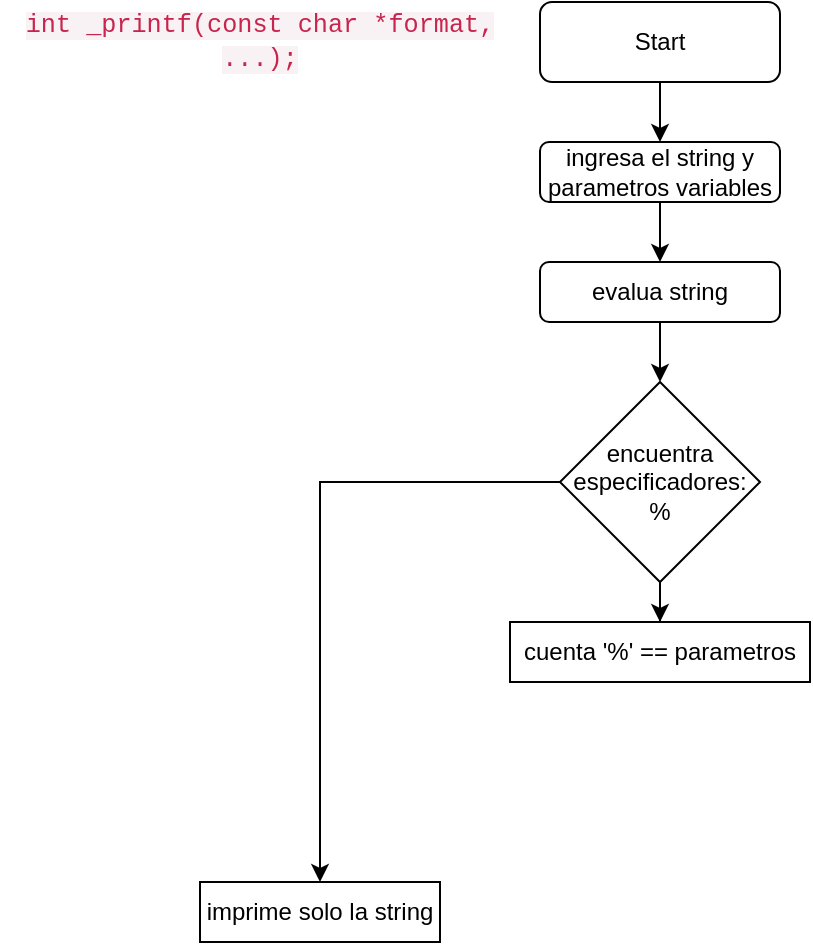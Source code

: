 <mxfile version="20.0.4" type="github">
  <diagram id="C5RBs43oDa-KdzZeNtuy" name="Page-1">
    <mxGraphModel dx="386" dy="745" grid="1" gridSize="10" guides="1" tooltips="1" connect="1" arrows="1" fold="1" page="1" pageScale="1" pageWidth="827" pageHeight="1169" math="0" shadow="0">
      <root>
        <mxCell id="WIyWlLk6GJQsqaUBKTNV-0" />
        <mxCell id="WIyWlLk6GJQsqaUBKTNV-1" parent="WIyWlLk6GJQsqaUBKTNV-0" />
        <mxCell id="JxipMmvkSBYg7e61-BKx-20" value="" style="edgeStyle=orthogonalEdgeStyle;rounded=0;orthogonalLoop=1;jettySize=auto;html=1;" parent="WIyWlLk6GJQsqaUBKTNV-1" source="WIyWlLk6GJQsqaUBKTNV-3" target="JxipMmvkSBYg7e61-BKx-14" edge="1">
          <mxGeometry relative="1" as="geometry" />
        </mxCell>
        <mxCell id="WIyWlLk6GJQsqaUBKTNV-3" value="Start" style="rounded=1;whiteSpace=wrap;html=1;fontSize=12;glass=0;strokeWidth=1;shadow=0;" parent="WIyWlLk6GJQsqaUBKTNV-1" vertex="1">
          <mxGeometry x="290" y="60" width="120" height="40" as="geometry" />
        </mxCell>
        <mxCell id="JxipMmvkSBYg7e61-BKx-0" value="&lt;span style=&quot;color: rgb(199, 37, 78); font-family: Menlo, Monaco, Consolas, &amp;quot;Courier New&amp;quot;, monospace; font-size: 12.6px; text-align: left; background-color: rgb(249, 242, 244);&quot;&gt;int _printf(const char *format, ...);&lt;/span&gt;" style="text;html=1;strokeColor=none;fillColor=none;align=center;verticalAlign=middle;whiteSpace=wrap;rounded=0;" parent="WIyWlLk6GJQsqaUBKTNV-1" vertex="1">
          <mxGeometry x="20" y="65" width="260" height="30" as="geometry" />
        </mxCell>
        <mxCell id="JxipMmvkSBYg7e61-BKx-26" value="" style="edgeStyle=orthogonalEdgeStyle;rounded=0;orthogonalLoop=1;jettySize=auto;html=1;" parent="WIyWlLk6GJQsqaUBKTNV-1" source="JxipMmvkSBYg7e61-BKx-2" target="JxipMmvkSBYg7e61-BKx-6" edge="1">
          <mxGeometry relative="1" as="geometry" />
        </mxCell>
        <mxCell id="JxipMmvkSBYg7e61-BKx-2" value="evalua string" style="rounded=1;whiteSpace=wrap;html=1;" parent="WIyWlLk6GJQsqaUBKTNV-1" vertex="1">
          <mxGeometry x="290" y="190" width="120" height="30" as="geometry" />
        </mxCell>
        <mxCell id="JxipMmvkSBYg7e61-BKx-12" value="" style="edgeStyle=orthogonalEdgeStyle;rounded=0;orthogonalLoop=1;jettySize=auto;html=1;" parent="WIyWlLk6GJQsqaUBKTNV-1" source="JxipMmvkSBYg7e61-BKx-6" target="JxipMmvkSBYg7e61-BKx-7" edge="1">
          <mxGeometry relative="1" as="geometry" />
        </mxCell>
        <mxCell id="JxipMmvkSBYg7e61-BKx-27" value="" style="edgeStyle=orthogonalEdgeStyle;rounded=0;orthogonalLoop=1;jettySize=auto;html=1;" parent="WIyWlLk6GJQsqaUBKTNV-1" source="JxipMmvkSBYg7e61-BKx-6" target="JxipMmvkSBYg7e61-BKx-13" edge="1">
          <mxGeometry relative="1" as="geometry" />
        </mxCell>
        <mxCell id="JxipMmvkSBYg7e61-BKx-6" value="encuentra especificadores: %" style="rhombus;whiteSpace=wrap;html=1;" parent="WIyWlLk6GJQsqaUBKTNV-1" vertex="1">
          <mxGeometry x="300" y="250" width="100" height="100" as="geometry" />
        </mxCell>
        <mxCell id="JxipMmvkSBYg7e61-BKx-7" value="imprime solo la string" style="rounded=0;whiteSpace=wrap;html=1;" parent="WIyWlLk6GJQsqaUBKTNV-1" vertex="1">
          <mxGeometry x="120" y="500" width="120" height="30" as="geometry" />
        </mxCell>
        <mxCell id="JxipMmvkSBYg7e61-BKx-13" value="cuenta &#39;%&#39; == parametros" style="rounded=0;whiteSpace=wrap;html=1;" parent="WIyWlLk6GJQsqaUBKTNV-1" vertex="1">
          <mxGeometry x="275" y="370" width="150" height="30" as="geometry" />
        </mxCell>
        <mxCell id="JxipMmvkSBYg7e61-BKx-25" style="edgeStyle=orthogonalEdgeStyle;rounded=0;orthogonalLoop=1;jettySize=auto;html=1;entryX=0.5;entryY=0;entryDx=0;entryDy=0;" parent="WIyWlLk6GJQsqaUBKTNV-1" source="JxipMmvkSBYg7e61-BKx-14" target="JxipMmvkSBYg7e61-BKx-2" edge="1">
          <mxGeometry relative="1" as="geometry" />
        </mxCell>
        <mxCell id="JxipMmvkSBYg7e61-BKx-14" value="ingresa el string y parametros variables" style="rounded=1;whiteSpace=wrap;html=1;" parent="WIyWlLk6GJQsqaUBKTNV-1" vertex="1">
          <mxGeometry x="290" y="130" width="120" height="30" as="geometry" />
        </mxCell>
      </root>
    </mxGraphModel>
  </diagram>
</mxfile>
